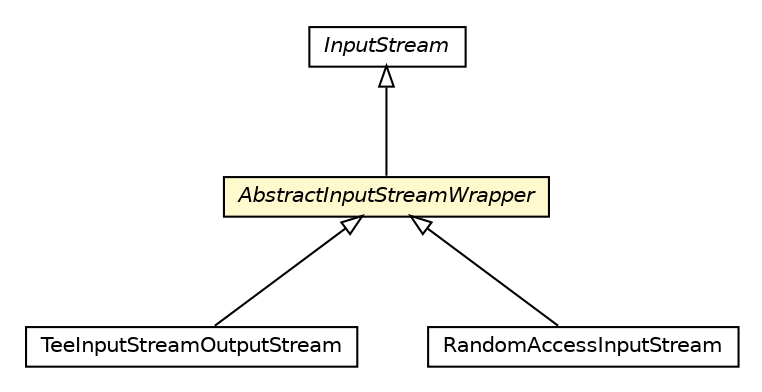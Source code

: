 #!/usr/local/bin/dot
#
# Class diagram 
# Generated by UMLGraph version 5.1 (http://www.umlgraph.org/)
#

digraph G {
	edge [fontname="Helvetica",fontsize=10,labelfontname="Helvetica",labelfontsize=10];
	node [fontname="Helvetica",fontsize=10,shape=plaintext];
	nodesep=0.25;
	ranksep=0.5;
	// com.gc.iotools.stream.base.AbstractInputStreamWrapper
	c431 [label=<<table title="com.gc.iotools.stream.base.AbstractInputStreamWrapper" border="0" cellborder="1" cellspacing="0" cellpadding="2" port="p" bgcolor="lemonChiffon" href="./AbstractInputStreamWrapper.html">
		<tr><td><table border="0" cellspacing="0" cellpadding="1">
<tr><td align="center" balign="center"><font face="Helvetica-Oblique"> AbstractInputStreamWrapper </font></td></tr>
		</table></td></tr>
		</table>>, fontname="Helvetica", fontcolor="black", fontsize=10.0];
	// com.gc.iotools.stream.is.TeeInputStreamOutputStream
	c477 [label=<<table title="com.gc.iotools.stream.is.TeeInputStreamOutputStream" border="0" cellborder="1" cellspacing="0" cellpadding="2" port="p" href="../is/TeeInputStreamOutputStream.html">
		<tr><td><table border="0" cellspacing="0" cellpadding="1">
<tr><td align="center" balign="center"> TeeInputStreamOutputStream </td></tr>
		</table></td></tr>
		</table>>, fontname="Helvetica", fontcolor="black", fontsize=10.0];
	// com.gc.iotools.stream.is.RandomAccessInputStream
	c489 [label=<<table title="com.gc.iotools.stream.is.RandomAccessInputStream" border="0" cellborder="1" cellspacing="0" cellpadding="2" port="p" href="../is/RandomAccessInputStream.html">
		<tr><td><table border="0" cellspacing="0" cellpadding="1">
<tr><td align="center" balign="center"> RandomAccessInputStream </td></tr>
		</table></td></tr>
		</table>>, fontname="Helvetica", fontcolor="black", fontsize=10.0];
	//com.gc.iotools.stream.base.AbstractInputStreamWrapper extends java.io.InputStream
	c518:p -> c431:p [dir=back,arrowtail=empty];
	//com.gc.iotools.stream.is.TeeInputStreamOutputStream extends com.gc.iotools.stream.base.AbstractInputStreamWrapper
	c431:p -> c477:p [dir=back,arrowtail=empty];
	//com.gc.iotools.stream.is.RandomAccessInputStream extends com.gc.iotools.stream.base.AbstractInputStreamWrapper
	c431:p -> c489:p [dir=back,arrowtail=empty];
	// java.io.InputStream
	c518 [label=<<table title="java.io.InputStream" border="0" cellborder="1" cellspacing="0" cellpadding="2" port="p" href="http://java.sun.com/javase/6/docs/api/java/io/InputStream.html">
		<tr><td><table border="0" cellspacing="0" cellpadding="1">
<tr><td align="center" balign="center"><font face="Helvetica-Oblique"> InputStream </font></td></tr>
		</table></td></tr>
		</table>>, fontname="Helvetica", fontcolor="black", fontsize=10.0];
}

